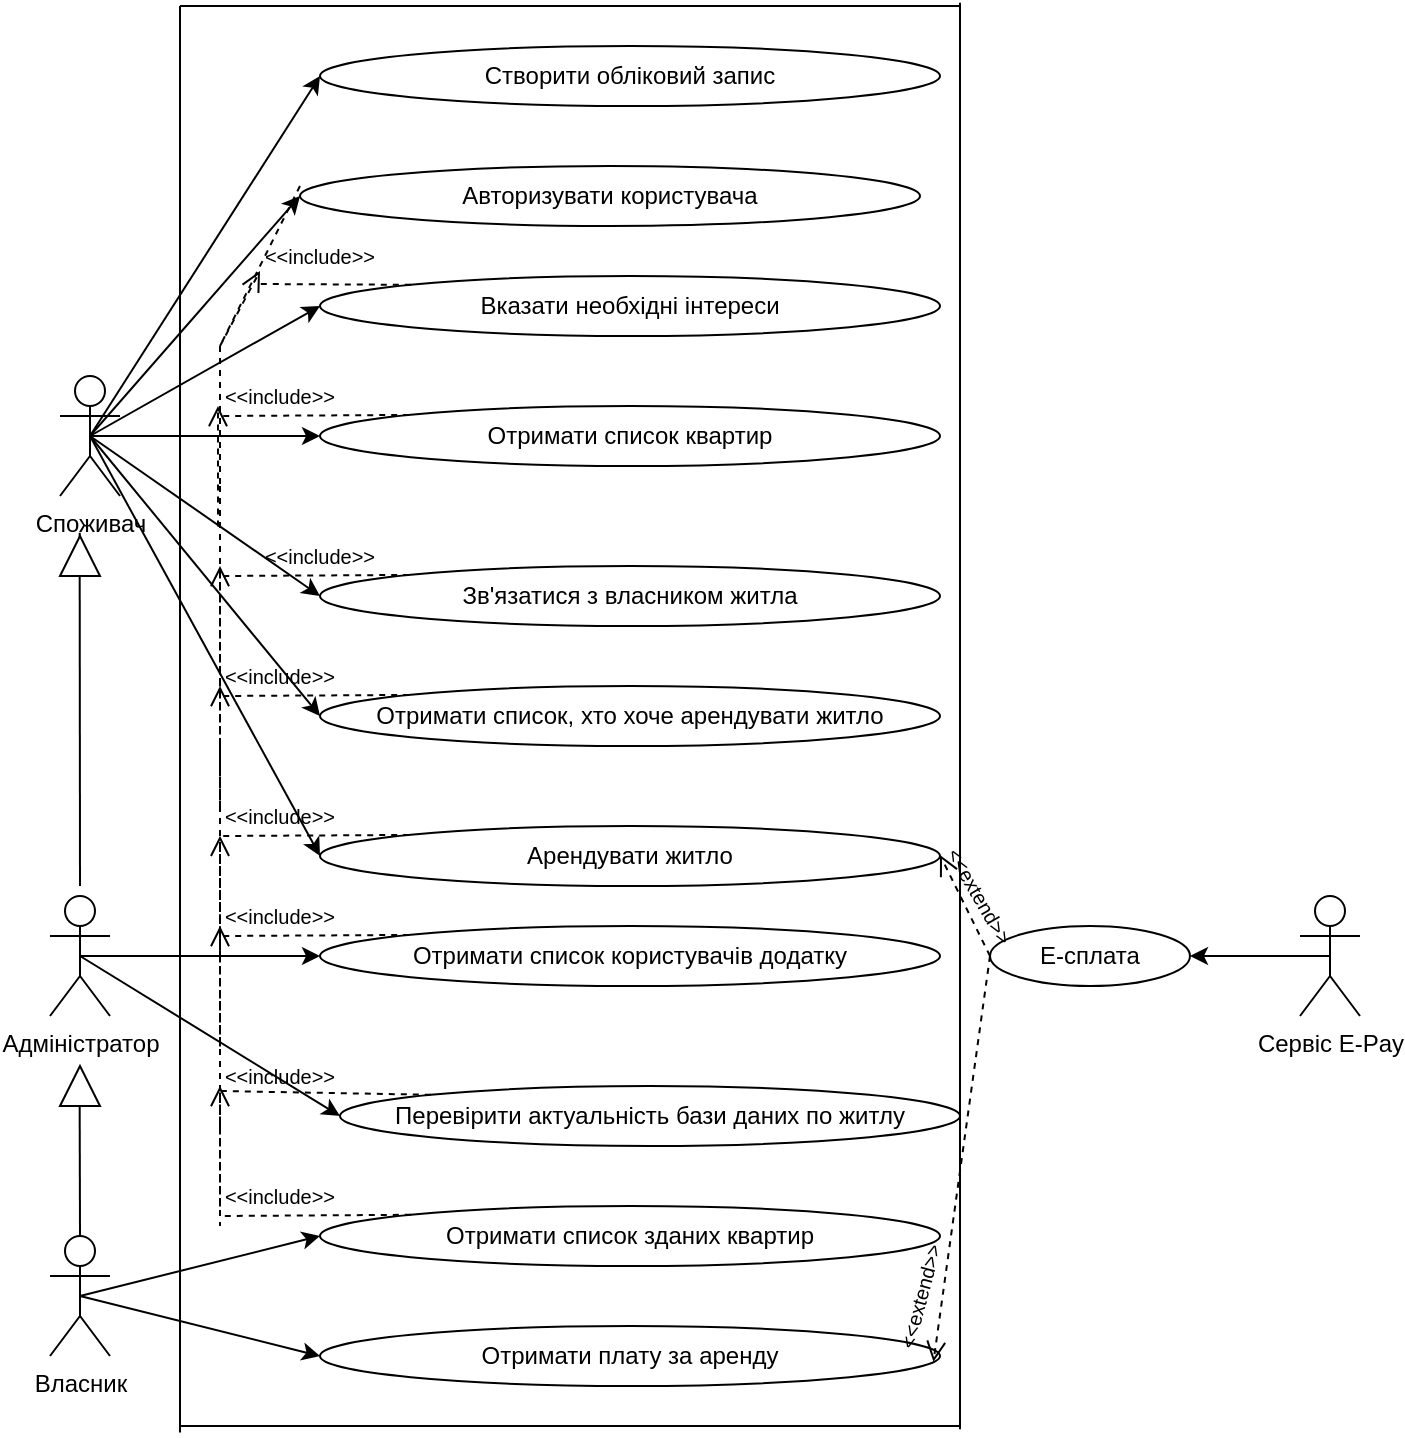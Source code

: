 <mxfile version="20.3.0" type="github"><diagram name="Page-1" id="c4acf3e9-155e-7222-9cf6-157b1a14988f"><mxGraphModel dx="1278" dy="579" grid="1" gridSize="10" guides="1" tooltips="1" connect="1" arrows="1" fold="1" page="1" pageScale="1" pageWidth="850" pageHeight="1100" background="none" math="0" shadow="0"><root><mxCell id="0"/><mxCell id="1" parent="0"/><mxCell id="CW-pGeQUT92R2qeC4vDf-24" style="rounded=0;orthogonalLoop=1;jettySize=auto;html=1;exitX=0.5;exitY=0.5;exitDx=0;exitDy=0;exitPerimeter=0;entryX=0;entryY=0.5;entryDx=0;entryDy=0;" parent="1" source="CW-pGeQUT92R2qeC4vDf-1" target="CW-pGeQUT92R2qeC4vDf-23" edge="1"><mxGeometry relative="1" as="geometry"/></mxCell><mxCell id="CW-pGeQUT92R2qeC4vDf-25" style="edgeStyle=none;rounded=0;orthogonalLoop=1;jettySize=auto;html=1;exitX=0.5;exitY=0.5;exitDx=0;exitDy=0;exitPerimeter=0;entryX=0;entryY=0.5;entryDx=0;entryDy=0;" parent="1" source="CW-pGeQUT92R2qeC4vDf-1" target="CW-pGeQUT92R2qeC4vDf-18" edge="1"><mxGeometry relative="1" as="geometry"/></mxCell><mxCell id="CW-pGeQUT92R2qeC4vDf-26" style="edgeStyle=none;rounded=0;orthogonalLoop=1;jettySize=auto;html=1;exitX=0.5;exitY=0.5;exitDx=0;exitDy=0;exitPerimeter=0;entryX=0;entryY=0.5;entryDx=0;entryDy=0;" parent="1" source="CW-pGeQUT92R2qeC4vDf-1" target="CW-pGeQUT92R2qeC4vDf-19" edge="1"><mxGeometry relative="1" as="geometry"/></mxCell><mxCell id="CW-pGeQUT92R2qeC4vDf-27" style="edgeStyle=none;rounded=0;orthogonalLoop=1;jettySize=auto;html=1;exitX=0.5;exitY=0.5;exitDx=0;exitDy=0;exitPerimeter=0;entryX=0;entryY=0.5;entryDx=0;entryDy=0;" parent="1" source="CW-pGeQUT92R2qeC4vDf-1" target="CW-pGeQUT92R2qeC4vDf-20" edge="1"><mxGeometry relative="1" as="geometry"/></mxCell><mxCell id="CW-pGeQUT92R2qeC4vDf-33" style="edgeStyle=none;rounded=0;orthogonalLoop=1;jettySize=auto;html=1;exitX=0.5;exitY=0.5;exitDx=0;exitDy=0;exitPerimeter=0;entryX=0;entryY=0.5;entryDx=0;entryDy=0;" parent="1" source="CW-pGeQUT92R2qeC4vDf-1" target="CW-pGeQUT92R2qeC4vDf-21" edge="1"><mxGeometry relative="1" as="geometry"/></mxCell><mxCell id="CW-pGeQUT92R2qeC4vDf-34" style="edgeStyle=none;rounded=0;orthogonalLoop=1;jettySize=auto;html=1;exitX=0.5;exitY=0.5;exitDx=0;exitDy=0;exitPerimeter=0;entryX=0;entryY=0.5;entryDx=0;entryDy=0;" parent="1" source="CW-pGeQUT92R2qeC4vDf-1" target="CW-pGeQUT92R2qeC4vDf-28" edge="1"><mxGeometry relative="1" as="geometry"/></mxCell><mxCell id="CW-pGeQUT92R2qeC4vDf-53" style="edgeStyle=none;rounded=0;orthogonalLoop=1;jettySize=auto;html=1;exitX=0.5;exitY=0.5;exitDx=0;exitDy=0;exitPerimeter=0;entryX=0;entryY=0.5;entryDx=0;entryDy=0;fontSize=10;" parent="1" source="CW-pGeQUT92R2qeC4vDf-1" target="CW-pGeQUT92R2qeC4vDf-52" edge="1"><mxGeometry relative="1" as="geometry"/></mxCell><mxCell id="CW-pGeQUT92R2qeC4vDf-1" value="Споживач&lt;br&gt;" style="shape=umlActor;verticalLabelPosition=bottom;verticalAlign=top;html=1;outlineConnect=0;" parent="1" vertex="1"><mxGeometry x="40" y="365" width="30" height="60" as="geometry"/></mxCell><mxCell id="CW-pGeQUT92R2qeC4vDf-35" style="edgeStyle=none;rounded=0;orthogonalLoop=1;jettySize=auto;html=1;exitX=0.5;exitY=0.5;exitDx=0;exitDy=0;exitPerimeter=0;entryX=0;entryY=0.5;entryDx=0;entryDy=0;" parent="1" source="CW-pGeQUT92R2qeC4vDf-2" target="CW-pGeQUT92R2qeC4vDf-22" edge="1"><mxGeometry relative="1" as="geometry"/></mxCell><mxCell id="CW-pGeQUT92R2qeC4vDf-36" style="edgeStyle=none;rounded=0;orthogonalLoop=1;jettySize=auto;html=1;exitX=0.5;exitY=0.5;exitDx=0;exitDy=0;exitPerimeter=0;entryX=0;entryY=0.5;entryDx=0;entryDy=0;" parent="1" source="CW-pGeQUT92R2qeC4vDf-2" target="CW-pGeQUT92R2qeC4vDf-15" edge="1"><mxGeometry relative="1" as="geometry"/></mxCell><mxCell id="CW-pGeQUT92R2qeC4vDf-2" value="Адміністратор" style="shape=umlActor;verticalLabelPosition=bottom;verticalAlign=top;html=1;outlineConnect=0;" parent="1" vertex="1"><mxGeometry x="35" y="625" width="30" height="60" as="geometry"/></mxCell><mxCell id="CW-pGeQUT92R2qeC4vDf-31" style="edgeStyle=none;rounded=0;orthogonalLoop=1;jettySize=auto;html=1;exitX=0.5;exitY=0.5;exitDx=0;exitDy=0;exitPerimeter=0;entryX=1;entryY=0.5;entryDx=0;entryDy=0;" parent="1" source="CW-pGeQUT92R2qeC4vDf-3" target="CW-pGeQUT92R2qeC4vDf-30" edge="1"><mxGeometry relative="1" as="geometry"/></mxCell><mxCell id="CW-pGeQUT92R2qeC4vDf-3" value="Сервіс E-Pay" style="shape=umlActor;verticalLabelPosition=bottom;verticalAlign=top;html=1;outlineConnect=0;" parent="1" vertex="1"><mxGeometry x="660" y="625" width="30" height="60" as="geometry"/></mxCell><mxCell id="CW-pGeQUT92R2qeC4vDf-41" style="edgeStyle=none;rounded=0;orthogonalLoop=1;jettySize=auto;html=1;exitX=0.5;exitY=0.5;exitDx=0;exitDy=0;exitPerimeter=0;entryX=0;entryY=0.5;entryDx=0;entryDy=0;" parent="1" source="CW-pGeQUT92R2qeC4vDf-5" target="CW-pGeQUT92R2qeC4vDf-17" edge="1"><mxGeometry relative="1" as="geometry"/></mxCell><mxCell id="CW-pGeQUT92R2qeC4vDf-42" style="edgeStyle=none;rounded=0;orthogonalLoop=1;jettySize=auto;html=1;exitX=0.5;exitY=0.5;exitDx=0;exitDy=0;exitPerimeter=0;entryX=0;entryY=0.5;entryDx=0;entryDy=0;" parent="1" source="CW-pGeQUT92R2qeC4vDf-5" target="CW-pGeQUT92R2qeC4vDf-29" edge="1"><mxGeometry relative="1" as="geometry"/></mxCell><mxCell id="CW-pGeQUT92R2qeC4vDf-5" value="Власник&lt;br&gt;" style="shape=umlActor;verticalLabelPosition=bottom;verticalAlign=top;html=1;outlineConnect=0;" parent="1" vertex="1"><mxGeometry x="35" y="795" width="30" height="60" as="geometry"/></mxCell><mxCell id="CW-pGeQUT92R2qeC4vDf-15" value="Перевірити актуальність бази даних по житлу" style="ellipse;whiteSpace=wrap;html=1;" parent="1" vertex="1"><mxGeometry x="180" y="720" width="310" height="30" as="geometry"/></mxCell><mxCell id="CW-pGeQUT92R2qeC4vDf-17" value="Отримати список зданих квартир" style="ellipse;whiteSpace=wrap;html=1;" parent="1" vertex="1"><mxGeometry x="170" y="780" width="310" height="30" as="geometry"/></mxCell><mxCell id="CW-pGeQUT92R2qeC4vDf-18" value="Вказати необхідні інтереси" style="ellipse;whiteSpace=wrap;html=1;" parent="1" vertex="1"><mxGeometry x="170" y="315" width="310" height="30" as="geometry"/></mxCell><mxCell id="CW-pGeQUT92R2qeC4vDf-19" value="Отримати список квартир" style="ellipse;whiteSpace=wrap;html=1;" parent="1" vertex="1"><mxGeometry x="170" y="380" width="310" height="30" as="geometry"/></mxCell><mxCell id="CW-pGeQUT92R2qeC4vDf-20" value="Зв'язатися з власником житла" style="ellipse;whiteSpace=wrap;html=1;" parent="1" vertex="1"><mxGeometry x="170" y="460" width="310" height="30" as="geometry"/></mxCell><mxCell id="CW-pGeQUT92R2qeC4vDf-21" value="Отримати список, хто хоче арендувати житло" style="ellipse;whiteSpace=wrap;html=1;" parent="1" vertex="1"><mxGeometry x="170" y="520" width="310" height="30" as="geometry"/></mxCell><mxCell id="CW-pGeQUT92R2qeC4vDf-22" value="Отримати список користувачів додатку" style="ellipse;whiteSpace=wrap;html=1;" parent="1" vertex="1"><mxGeometry x="170" y="640" width="310" height="30" as="geometry"/></mxCell><mxCell id="CW-pGeQUT92R2qeC4vDf-23" value="Створити обліковий запис" style="ellipse;whiteSpace=wrap;html=1;" parent="1" vertex="1"><mxGeometry x="170" y="200" width="310" height="30" as="geometry"/></mxCell><mxCell id="CW-pGeQUT92R2qeC4vDf-28" value="Арендувати житло" style="ellipse;whiteSpace=wrap;html=1;" parent="1" vertex="1"><mxGeometry x="170" y="590" width="310" height="30" as="geometry"/></mxCell><mxCell id="CW-pGeQUT92R2qeC4vDf-29" value="Отримати плату за аренду" style="ellipse;whiteSpace=wrap;html=1;" parent="1" vertex="1"><mxGeometry x="170" y="840" width="310" height="30" as="geometry"/></mxCell><mxCell id="CW-pGeQUT92R2qeC4vDf-30" value="E-сплата" style="ellipse;whiteSpace=wrap;html=1;" parent="1" vertex="1"><mxGeometry x="505" y="640" width="100" height="30" as="geometry"/></mxCell><mxCell id="CW-pGeQUT92R2qeC4vDf-49" value="&lt;font style=&quot;font-size: 10px;&quot;&gt;&amp;lt;&amp;lt;extend&amp;gt;&amp;gt;&lt;/font&gt;" style="text;html=1;strokeColor=none;fillColor=none;align=center;verticalAlign=middle;whiteSpace=wrap;rounded=0;rotation=60;" parent="1" vertex="1"><mxGeometry x="470" y="610" width="60" height="30" as="geometry"/></mxCell><mxCell id="CW-pGeQUT92R2qeC4vDf-51" value="&lt;font style=&quot;font-size: 10px;&quot;&gt;&amp;lt;&amp;lt;extend&amp;gt;&amp;gt;&lt;/font&gt;" style="text;html=1;strokeColor=none;fillColor=none;align=center;verticalAlign=middle;whiteSpace=wrap;rounded=0;rotation=-75;" parent="1" vertex="1"><mxGeometry x="440" y="810" width="60" height="30" as="geometry"/></mxCell><mxCell id="CW-pGeQUT92R2qeC4vDf-52" value="Авторизувати користувача" style="ellipse;whiteSpace=wrap;html=1;" parent="1" vertex="1"><mxGeometry x="160" y="260" width="310" height="30" as="geometry"/></mxCell><mxCell id="CW-pGeQUT92R2qeC4vDf-56" value="" style="endArrow=none;dashed=1;html=1;rounded=0;fontSize=10;exitX=0;exitY=0;exitDx=0;exitDy=0;" parent="1" source="CW-pGeQUT92R2qeC4vDf-17" edge="1"><mxGeometry width="50" height="50" relative="1" as="geometry"><mxPoint x="280" y="690" as="sourcePoint"/><mxPoint x="120" y="785" as="targetPoint"/></mxGeometry></mxCell><mxCell id="CW-pGeQUT92R2qeC4vDf-57" value="" style="endArrow=none;dashed=1;html=1;rounded=0;fontSize=10;" parent="1" edge="1"><mxGeometry width="50" height="50" relative="1" as="geometry"><mxPoint x="120" y="740" as="sourcePoint"/><mxPoint x="120" y="790" as="targetPoint"/></mxGeometry></mxCell><mxCell id="CW-pGeQUT92R2qeC4vDf-58" value="" style="endArrow=none;dashed=1;html=1;rounded=0;fontSize=10;exitX=0;exitY=0;exitDx=0;exitDy=0;" parent="1" source="CW-pGeQUT92R2qeC4vDf-15" edge="1"><mxGeometry width="50" height="50" relative="1" as="geometry"><mxPoint x="214.609" y="721.97" as="sourcePoint"/><mxPoint x="120" y="722.5" as="targetPoint"/></mxGeometry></mxCell><mxCell id="CW-pGeQUT92R2qeC4vDf-59" value="" style="endArrow=none;dashed=1;html=1;rounded=0;fontSize=10;" parent="1" edge="1"><mxGeometry width="50" height="50" relative="1" as="geometry"><mxPoint x="120" y="677.5" as="sourcePoint"/><mxPoint x="120" y="740" as="targetPoint"/></mxGeometry></mxCell><mxCell id="CW-pGeQUT92R2qeC4vDf-60" value="" style="endArrow=none;dashed=1;html=1;rounded=0;fontSize=10;exitX=0;exitY=0;exitDx=0;exitDy=0;" parent="1" edge="1"><mxGeometry width="50" height="50" relative="1" as="geometry"><mxPoint x="214.609" y="644.47" as="sourcePoint"/><mxPoint x="120" y="645" as="targetPoint"/></mxGeometry></mxCell><mxCell id="CW-pGeQUT92R2qeC4vDf-61" value="" style="endArrow=none;dashed=1;html=1;rounded=0;fontSize=10;" parent="1" edge="1"><mxGeometry width="50" height="50" relative="1" as="geometry"><mxPoint x="120" y="600.0" as="sourcePoint"/><mxPoint x="120" y="680" as="targetPoint"/></mxGeometry></mxCell><mxCell id="CW-pGeQUT92R2qeC4vDf-62" value="" style="endArrow=none;dashed=1;html=1;rounded=0;fontSize=10;exitX=0;exitY=0;exitDx=0;exitDy=0;" parent="1" edge="1"><mxGeometry width="50" height="50" relative="1" as="geometry"><mxPoint x="214.609" y="594.47" as="sourcePoint"/><mxPoint x="120" y="595" as="targetPoint"/></mxGeometry></mxCell><mxCell id="CW-pGeQUT92R2qeC4vDf-63" value="" style="endArrow=none;dashed=1;html=1;rounded=0;fontSize=10;" parent="1" edge="1"><mxGeometry width="50" height="50" relative="1" as="geometry"><mxPoint x="120" y="550" as="sourcePoint"/><mxPoint x="120" y="630" as="targetPoint"/></mxGeometry></mxCell><mxCell id="CW-pGeQUT92R2qeC4vDf-64" value="" style="endArrow=none;dashed=1;html=1;rounded=0;fontSize=10;exitX=0;exitY=0;exitDx=0;exitDy=0;" parent="1" edge="1"><mxGeometry width="50" height="50" relative="1" as="geometry"><mxPoint x="214.609" y="524.47" as="sourcePoint"/><mxPoint x="120" y="525" as="targetPoint"/></mxGeometry></mxCell><mxCell id="CW-pGeQUT92R2qeC4vDf-65" value="" style="endArrow=none;dashed=1;html=1;rounded=0;fontSize=10;" parent="1" edge="1"><mxGeometry width="50" height="50" relative="1" as="geometry"><mxPoint x="120" y="480" as="sourcePoint"/><mxPoint x="120" y="560" as="targetPoint"/></mxGeometry></mxCell><mxCell id="CW-pGeQUT92R2qeC4vDf-66" value="" style="endArrow=none;dashed=1;html=1;rounded=0;fontSize=10;exitX=0;exitY=0;exitDx=0;exitDy=0;" parent="1" edge="1"><mxGeometry width="50" height="50" relative="1" as="geometry"><mxPoint x="214.609" y="464.47" as="sourcePoint"/><mxPoint x="120" y="465" as="targetPoint"/></mxGeometry></mxCell><mxCell id="CW-pGeQUT92R2qeC4vDf-67" value="" style="endArrow=none;dashed=1;html=1;rounded=0;fontSize=10;" parent="1" edge="1"><mxGeometry width="50" height="50" relative="1" as="geometry"><mxPoint x="120" y="420" as="sourcePoint"/><mxPoint x="120" y="500" as="targetPoint"/></mxGeometry></mxCell><mxCell id="CW-pGeQUT92R2qeC4vDf-68" value="" style="endArrow=none;dashed=1;html=1;rounded=0;fontSize=10;exitX=0;exitY=0;exitDx=0;exitDy=0;" parent="1" edge="1"><mxGeometry width="50" height="50" relative="1" as="geometry"><mxPoint x="214.609" y="384.47" as="sourcePoint"/><mxPoint x="120" y="385" as="targetPoint"/></mxGeometry></mxCell><mxCell id="CW-pGeQUT92R2qeC4vDf-69" value="" style="endArrow=none;dashed=1;html=1;rounded=0;fontSize=10;" parent="1" edge="1"><mxGeometry width="50" height="50" relative="1" as="geometry"><mxPoint x="120" y="350" as="sourcePoint"/><mxPoint x="120" y="420" as="targetPoint"/></mxGeometry></mxCell><mxCell id="CW-pGeQUT92R2qeC4vDf-70" value="" style="endArrow=none;dashed=1;html=1;rounded=0;fontSize=10;exitX=0;exitY=0;exitDx=0;exitDy=0;" parent="1" source="CW-pGeQUT92R2qeC4vDf-18" edge="1"><mxGeometry width="50" height="50" relative="1" as="geometry"><mxPoint x="214.609" y="314.47" as="sourcePoint"/><mxPoint x="140" y="319" as="targetPoint"/></mxGeometry></mxCell><mxCell id="CW-pGeQUT92R2qeC4vDf-71" value="" style="endArrow=none;dashed=1;html=1;rounded=0;fontSize=10;exitX=0;exitY=0.333;exitDx=0;exitDy=0;exitPerimeter=0;" parent="1" source="CW-pGeQUT92R2qeC4vDf-52" edge="1"><mxGeometry width="50" height="50" relative="1" as="geometry"><mxPoint x="120" y="270" as="sourcePoint"/><mxPoint x="120" y="350" as="targetPoint"/></mxGeometry></mxCell><mxCell id="CW-pGeQUT92R2qeC4vDf-74" value="&amp;lt;&amp;lt;include&amp;gt;&amp;gt;" style="text;html=1;strokeColor=none;fillColor=none;align=center;verticalAlign=middle;whiteSpace=wrap;rounded=0;fontSize=10;" parent="1" vertex="1"><mxGeometry x="140" y="290" width="60" height="30" as="geometry"/></mxCell><mxCell id="CW-pGeQUT92R2qeC4vDf-75" value="&amp;lt;&amp;lt;include&amp;gt;&amp;gt;" style="text;html=1;strokeColor=none;fillColor=none;align=center;verticalAlign=middle;whiteSpace=wrap;rounded=0;fontSize=10;" parent="1" vertex="1"><mxGeometry x="120" y="360" width="60" height="30" as="geometry"/></mxCell><mxCell id="CW-pGeQUT92R2qeC4vDf-76" value="&amp;lt;&amp;lt;include&amp;gt;&amp;gt;" style="text;html=1;strokeColor=none;fillColor=none;align=center;verticalAlign=middle;whiteSpace=wrap;rounded=0;fontSize=10;" parent="1" vertex="1"><mxGeometry x="140" y="440" width="60" height="30" as="geometry"/></mxCell><mxCell id="CW-pGeQUT92R2qeC4vDf-77" value="&amp;lt;&amp;lt;include&amp;gt;&amp;gt;" style="text;html=1;strokeColor=none;fillColor=none;align=center;verticalAlign=middle;whiteSpace=wrap;rounded=0;fontSize=10;" parent="1" vertex="1"><mxGeometry x="120" y="500" width="60" height="30" as="geometry"/></mxCell><mxCell id="CW-pGeQUT92R2qeC4vDf-78" value="&amp;lt;&amp;lt;include&amp;gt;&amp;gt;" style="text;html=1;strokeColor=none;fillColor=none;align=center;verticalAlign=middle;whiteSpace=wrap;rounded=0;fontSize=10;" parent="1" vertex="1"><mxGeometry x="120" y="570" width="60" height="30" as="geometry"/></mxCell><mxCell id="CW-pGeQUT92R2qeC4vDf-79" value="&amp;lt;&amp;lt;include&amp;gt;&amp;gt;" style="text;html=1;strokeColor=none;fillColor=none;align=center;verticalAlign=middle;whiteSpace=wrap;rounded=0;fontSize=10;" parent="1" vertex="1"><mxGeometry x="120" y="620" width="60" height="30" as="geometry"/></mxCell><mxCell id="CW-pGeQUT92R2qeC4vDf-80" value="&amp;lt;&amp;lt;include&amp;gt;&amp;gt;" style="text;html=1;strokeColor=none;fillColor=none;align=center;verticalAlign=middle;whiteSpace=wrap;rounded=0;fontSize=10;" parent="1" vertex="1"><mxGeometry x="120" y="700" width="60" height="30" as="geometry"/></mxCell><mxCell id="CW-pGeQUT92R2qeC4vDf-81" value="&amp;lt;&amp;lt;include&amp;gt;&amp;gt;" style="text;html=1;strokeColor=none;fillColor=none;align=center;verticalAlign=middle;whiteSpace=wrap;rounded=0;fontSize=10;" parent="1" vertex="1"><mxGeometry x="120" y="760" width="60" height="30" as="geometry"/></mxCell><mxCell id="UFzleGfHvpjwrz-CZu1l-3" value="" style="endArrow=none;html=1;rounded=0;" parent="1" edge="1"><mxGeometry width="50" height="50" relative="1" as="geometry"><mxPoint x="100" y="180" as="sourcePoint"/><mxPoint x="490" y="180" as="targetPoint"/></mxGeometry></mxCell><mxCell id="UFzleGfHvpjwrz-CZu1l-4" value="" style="endArrow=none;html=1;rounded=0;" parent="1" edge="1"><mxGeometry width="50" height="50" relative="1" as="geometry"><mxPoint x="100" y="890" as="sourcePoint"/><mxPoint x="490" y="890" as="targetPoint"/></mxGeometry></mxCell><mxCell id="UFzleGfHvpjwrz-CZu1l-5" value="" style="endArrow=none;html=1;rounded=0;" parent="1" edge="1"><mxGeometry width="50" height="50" relative="1" as="geometry"><mxPoint x="100" y="893.2" as="sourcePoint"/><mxPoint x="100" y="180" as="targetPoint"/></mxGeometry></mxCell><mxCell id="UFzleGfHvpjwrz-CZu1l-6" value="" style="endArrow=none;html=1;rounded=0;" parent="1" edge="1"><mxGeometry width="50" height="50" relative="1" as="geometry"><mxPoint x="490" y="891.6" as="sourcePoint"/><mxPoint x="490" y="178.4" as="targetPoint"/></mxGeometry></mxCell><mxCell id="UFzleGfHvpjwrz-CZu1l-10" value="" style="html=1;verticalAlign=bottom;endArrow=open;dashed=1;endSize=8;rounded=0;exitX=0;exitY=0.5;exitDx=0;exitDy=0;" parent="1" source="CW-pGeQUT92R2qeC4vDf-30" edge="1"><mxGeometry x="-0.75" y="-40" relative="1" as="geometry"><mxPoint x="560" y="604.5" as="sourcePoint"/><mxPoint x="480" y="604.5" as="targetPoint"/><mxPoint as="offset"/></mxGeometry></mxCell><mxCell id="UFzleGfHvpjwrz-CZu1l-11" value="" style="html=1;verticalAlign=bottom;endArrow=open;dashed=1;endSize=8;rounded=0;exitX=0;exitY=0.5;exitDx=0;exitDy=0;entryX=0;entryY=1;entryDx=0;entryDy=0;" parent="1" source="CW-pGeQUT92R2qeC4vDf-30" target="CW-pGeQUT92R2qeC4vDf-51" edge="1"><mxGeometry x="-0.75" y="-40" relative="1" as="geometry"><mxPoint x="555" y="760" as="sourcePoint"/><mxPoint x="530" y="709.5" as="targetPoint"/><mxPoint as="offset"/></mxGeometry></mxCell><mxCell id="UFzleGfHvpjwrz-CZu1l-12" value="" style="html=1;verticalAlign=bottom;endArrow=open;dashed=1;endSize=8;rounded=0;exitX=0;exitY=0.5;exitDx=0;exitDy=0;" parent="1" edge="1"><mxGeometry x="-0.75" y="-40" relative="1" as="geometry"><mxPoint x="120" y="780.25" as="sourcePoint"/><mxPoint x="120" y="720" as="targetPoint"/><mxPoint as="offset"/></mxGeometry></mxCell><mxCell id="UFzleGfHvpjwrz-CZu1l-13" value="" style="html=1;verticalAlign=bottom;endArrow=open;dashed=1;endSize=8;rounded=0;exitX=0;exitY=0.5;exitDx=0;exitDy=0;" parent="1" edge="1"><mxGeometry x="-0.75" y="-40" relative="1" as="geometry"><mxPoint x="120" y="700.25" as="sourcePoint"/><mxPoint x="120" y="640" as="targetPoint"/><mxPoint as="offset"/></mxGeometry></mxCell><mxCell id="UFzleGfHvpjwrz-CZu1l-14" value="" style="html=1;verticalAlign=bottom;endArrow=open;dashed=1;endSize=8;rounded=0;exitX=0;exitY=0.5;exitDx=0;exitDy=0;" parent="1" edge="1"><mxGeometry x="-0.75" y="-40" relative="1" as="geometry"><mxPoint x="120" y="655.13" as="sourcePoint"/><mxPoint x="120" y="594.88" as="targetPoint"/><mxPoint as="offset"/></mxGeometry></mxCell><mxCell id="UFzleGfHvpjwrz-CZu1l-15" value="" style="html=1;verticalAlign=bottom;endArrow=open;dashed=1;endSize=8;rounded=0;exitX=0;exitY=0.5;exitDx=0;exitDy=0;" parent="1" edge="1"><mxGeometry x="-0.75" y="-40" relative="1" as="geometry"><mxPoint x="120" y="580.25" as="sourcePoint"/><mxPoint x="120" y="520" as="targetPoint"/><mxPoint as="offset"/></mxGeometry></mxCell><mxCell id="UFzleGfHvpjwrz-CZu1l-16" value="" style="html=1;verticalAlign=bottom;endArrow=open;dashed=1;endSize=8;rounded=0;exitX=0;exitY=0.5;exitDx=0;exitDy=0;" parent="1" edge="1"><mxGeometry x="-0.75" y="-40" relative="1" as="geometry"><mxPoint x="120" y="520.25" as="sourcePoint"/><mxPoint x="120" y="460" as="targetPoint"/><mxPoint as="offset"/></mxGeometry></mxCell><mxCell id="UFzleGfHvpjwrz-CZu1l-17" value="" style="html=1;verticalAlign=bottom;endArrow=open;dashed=1;endSize=8;rounded=0;exitX=0;exitY=0.5;exitDx=0;exitDy=0;" parent="1" edge="1"><mxGeometry x="-0.75" y="-40" relative="1" as="geometry"><mxPoint x="119" y="440.25" as="sourcePoint"/><mxPoint x="119" y="380" as="targetPoint"/><mxPoint as="offset"/></mxGeometry></mxCell><mxCell id="UFzleGfHvpjwrz-CZu1l-18" value="" style="html=1;verticalAlign=bottom;endArrow=open;dashed=1;endSize=8;rounded=0;entryX=0;entryY=0.75;entryDx=0;entryDy=0;" parent="1" target="CW-pGeQUT92R2qeC4vDf-74" edge="1"><mxGeometry x="-0.75" y="-40" relative="1" as="geometry"><mxPoint x="120" y="350" as="sourcePoint"/><mxPoint x="140" y="320" as="targetPoint"/><mxPoint as="offset"/></mxGeometry></mxCell><mxCell id="UFzleGfHvpjwrz-CZu1l-25" value="" style="group" parent="1" connectable="0" vertex="1"><mxGeometry x="40" y="355" width="20" height="265" as="geometry"/></mxCell><mxCell id="UFzleGfHvpjwrz-CZu1l-19" value="" style="endArrow=none;html=1;rounded=0;" parent="UFzleGfHvpjwrz-CZu1l-25" edge="1"><mxGeometry width="50" height="50" relative="1" as="geometry"><mxPoint x="10" y="265" as="sourcePoint"/><mxPoint x="9.83" y="88.333" as="targetPoint"/></mxGeometry></mxCell><mxCell id="UFzleGfHvpjwrz-CZu1l-20" value="" style="triangle;whiteSpace=wrap;html=1;rotation=-90;" parent="1" vertex="1"><mxGeometry x="40" y="445" width="20" height="20" as="geometry"/></mxCell><mxCell id="UFzleGfHvpjwrz-CZu1l-27" value="" style="endArrow=none;html=1;rounded=0;exitX=0.5;exitY=0;exitDx=0;exitDy=0;exitPerimeter=0;" parent="1" source="CW-pGeQUT92R2qeC4vDf-5" edge="1"><mxGeometry width="50" height="50" relative="1" as="geometry"><mxPoint x="50" y="770" as="sourcePoint"/><mxPoint x="49.83" y="730" as="targetPoint"/></mxGeometry></mxCell><mxCell id="UFzleGfHvpjwrz-CZu1l-28" value="" style="triangle;whiteSpace=wrap;html=1;rotation=-90;" parent="1" vertex="1"><mxGeometry x="40" y="710" width="20" height="20" as="geometry"/></mxCell></root></mxGraphModel></diagram></mxfile>